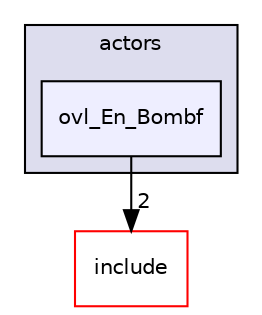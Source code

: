 digraph "src/overlays/actors/ovl_En_Bombf" {
  compound=true
  node [ fontsize="10", fontname="Helvetica"];
  edge [ labelfontsize="10", labelfontname="Helvetica"];
  subgraph clusterdir_e93473484be31ce7bcb356bd643a22f8 {
    graph [ bgcolor="#ddddee", pencolor="black", label="actors" fontname="Helvetica", fontsize="10", URL="dir_e93473484be31ce7bcb356bd643a22f8.html"]
  dir_1fbbcf279f45ceefacc338ac7dee20ea [shape=box, label="ovl_En_Bombf", style="filled", fillcolor="#eeeeff", pencolor="black", URL="dir_1fbbcf279f45ceefacc338ac7dee20ea.html"];
  }
  dir_d44c64559bbebec7f509842c48db8b23 [shape=box label="include" fillcolor="white" style="filled" color="red" URL="dir_d44c64559bbebec7f509842c48db8b23.html"];
  dir_1fbbcf279f45ceefacc338ac7dee20ea->dir_d44c64559bbebec7f509842c48db8b23 [headlabel="2", labeldistance=1.5 headhref="dir_000195_000000.html"];
}
